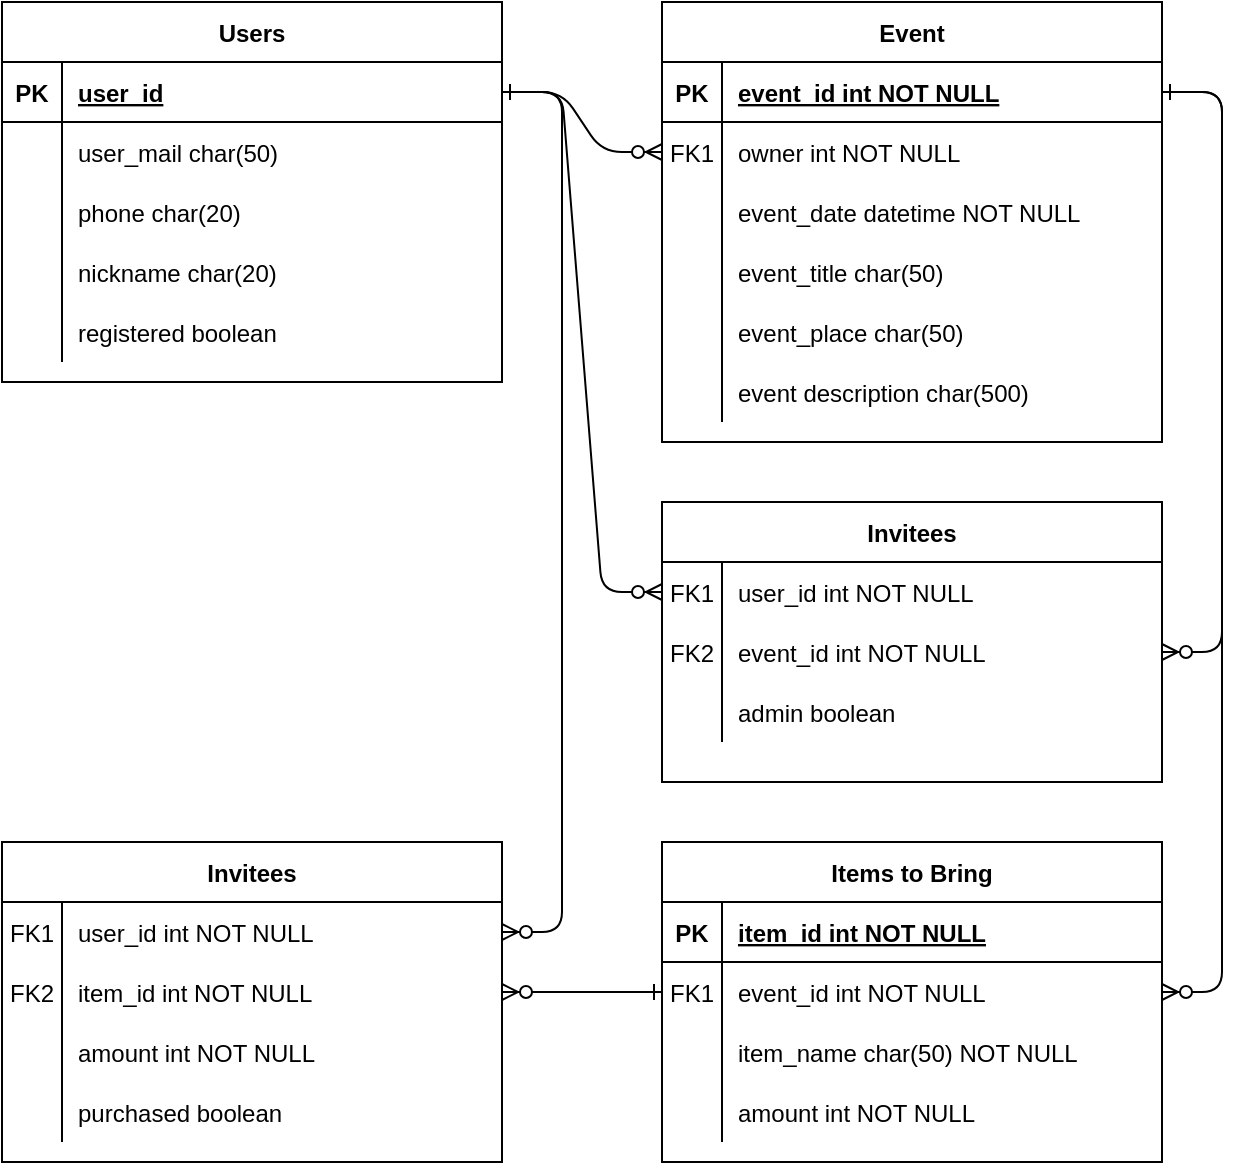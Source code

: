 <mxfile version="14.6.13" type="google" pages="2"><diagram id="R2lEEEUBdFMjLlhIrx00" name="Data Base"><mxGraphModel dx="1488" dy="876" grid="1" gridSize="10" guides="1" tooltips="1" connect="1" arrows="1" fold="1" page="1" pageScale="1" pageWidth="850" pageHeight="1100" math="0" shadow="0" extFonts="Permanent Marker^https://fonts.googleapis.com/css?family=Permanent+Marker"><root><mxCell id="0"/><mxCell id="1" parent="0"/><mxCell id="C-vyLk0tnHw3VtMMgP7b-1" value="" style="edgeStyle=entityRelationEdgeStyle;endArrow=ERzeroToMany;startArrow=ERone;endFill=1;startFill=0;" parent="1" source="C-vyLk0tnHw3VtMMgP7b-24" target="C-vyLk0tnHw3VtMMgP7b-6" edge="1"><mxGeometry width="100" height="100" relative="1" as="geometry"><mxPoint x="340" y="720" as="sourcePoint"/><mxPoint x="440" y="620" as="targetPoint"/></mxGeometry></mxCell><mxCell id="C-vyLk0tnHw3VtMMgP7b-12" value="" style="edgeStyle=entityRelationEdgeStyle;endArrow=ERzeroToMany;startArrow=ERone;endFill=1;startFill=0;entryX=1;entryY=0.5;entryDx=0;entryDy=0;" parent="1" source="C-vyLk0tnHw3VtMMgP7b-3" target="t_RZXhpJkra0wVYx9MXe-86" edge="1"><mxGeometry width="100" height="100" relative="1" as="geometry"><mxPoint x="400" y="180" as="sourcePoint"/><mxPoint x="700" y="675" as="targetPoint"/></mxGeometry></mxCell><mxCell id="C-vyLk0tnHw3VtMMgP7b-2" value="Event" style="shape=table;startSize=30;container=1;collapsible=1;childLayout=tableLayout;fixedRows=1;rowLines=0;fontStyle=1;align=center;resizeLast=1;" parent="1" vertex="1"><mxGeometry x="450" y="120" width="250" height="220" as="geometry"/></mxCell><mxCell id="C-vyLk0tnHw3VtMMgP7b-3" value="" style="shape=partialRectangle;collapsible=0;dropTarget=0;pointerEvents=0;fillColor=none;points=[[0,0.5],[1,0.5]];portConstraint=eastwest;top=0;left=0;right=0;bottom=1;" parent="C-vyLk0tnHw3VtMMgP7b-2" vertex="1"><mxGeometry y="30" width="250" height="30" as="geometry"/></mxCell><mxCell id="C-vyLk0tnHw3VtMMgP7b-4" value="PK" style="shape=partialRectangle;overflow=hidden;connectable=0;fillColor=none;top=0;left=0;bottom=0;right=0;fontStyle=1;" parent="C-vyLk0tnHw3VtMMgP7b-3" vertex="1"><mxGeometry width="30" height="30" as="geometry"/></mxCell><mxCell id="C-vyLk0tnHw3VtMMgP7b-5" value="event_id int NOT NULL " style="shape=partialRectangle;overflow=hidden;connectable=0;fillColor=none;top=0;left=0;bottom=0;right=0;align=left;spacingLeft=6;fontStyle=5;" parent="C-vyLk0tnHw3VtMMgP7b-3" vertex="1"><mxGeometry x="30" width="220" height="30" as="geometry"/></mxCell><mxCell id="C-vyLk0tnHw3VtMMgP7b-6" value="" style="shape=partialRectangle;collapsible=0;dropTarget=0;pointerEvents=0;fillColor=none;points=[[0,0.5],[1,0.5]];portConstraint=eastwest;top=0;left=0;right=0;bottom=0;" parent="C-vyLk0tnHw3VtMMgP7b-2" vertex="1"><mxGeometry y="60" width="250" height="30" as="geometry"/></mxCell><mxCell id="C-vyLk0tnHw3VtMMgP7b-7" value="FK1" style="shape=partialRectangle;overflow=hidden;connectable=0;fillColor=none;top=0;left=0;bottom=0;right=0;" parent="C-vyLk0tnHw3VtMMgP7b-6" vertex="1"><mxGeometry width="30" height="30" as="geometry"/></mxCell><mxCell id="C-vyLk0tnHw3VtMMgP7b-8" value="owner int NOT NULL" style="shape=partialRectangle;overflow=hidden;connectable=0;fillColor=none;top=0;left=0;bottom=0;right=0;align=left;spacingLeft=6;" parent="C-vyLk0tnHw3VtMMgP7b-6" vertex="1"><mxGeometry x="30" width="220" height="30" as="geometry"/></mxCell><mxCell id="C-vyLk0tnHw3VtMMgP7b-9" value="" style="shape=partialRectangle;collapsible=0;dropTarget=0;pointerEvents=0;fillColor=none;points=[[0,0.5],[1,0.5]];portConstraint=eastwest;top=0;left=0;right=0;bottom=0;" parent="C-vyLk0tnHw3VtMMgP7b-2" vertex="1"><mxGeometry y="90" width="250" height="30" as="geometry"/></mxCell><mxCell id="C-vyLk0tnHw3VtMMgP7b-10" value="" style="shape=partialRectangle;overflow=hidden;connectable=0;fillColor=none;top=0;left=0;bottom=0;right=0;" parent="C-vyLk0tnHw3VtMMgP7b-9" vertex="1"><mxGeometry width="30" height="30" as="geometry"/></mxCell><mxCell id="C-vyLk0tnHw3VtMMgP7b-11" value="event_date datetime NOT NULL" style="shape=partialRectangle;overflow=hidden;connectable=0;fillColor=none;top=0;left=0;bottom=0;right=0;align=left;spacingLeft=6;" parent="C-vyLk0tnHw3VtMMgP7b-9" vertex="1"><mxGeometry x="30" width="220" height="30" as="geometry"/></mxCell><mxCell id="t_RZXhpJkra0wVYx9MXe-68" style="shape=partialRectangle;collapsible=0;dropTarget=0;pointerEvents=0;fillColor=none;points=[[0,0.5],[1,0.5]];portConstraint=eastwest;top=0;left=0;right=0;bottom=0;" parent="C-vyLk0tnHw3VtMMgP7b-2" vertex="1"><mxGeometry y="120" width="250" height="30" as="geometry"/></mxCell><mxCell id="t_RZXhpJkra0wVYx9MXe-69" style="shape=partialRectangle;overflow=hidden;connectable=0;fillColor=none;top=0;left=0;bottom=0;right=0;" parent="t_RZXhpJkra0wVYx9MXe-68" vertex="1"><mxGeometry width="30" height="30" as="geometry"/></mxCell><mxCell id="t_RZXhpJkra0wVYx9MXe-70" value="event_title char(50)" style="shape=partialRectangle;overflow=hidden;connectable=0;fillColor=none;top=0;left=0;bottom=0;right=0;align=left;spacingLeft=6;" parent="t_RZXhpJkra0wVYx9MXe-68" vertex="1"><mxGeometry x="30" width="220" height="30" as="geometry"/></mxCell><mxCell id="t_RZXhpJkra0wVYx9MXe-65" style="shape=partialRectangle;collapsible=0;dropTarget=0;pointerEvents=0;fillColor=none;points=[[0,0.5],[1,0.5]];portConstraint=eastwest;top=0;left=0;right=0;bottom=0;" parent="C-vyLk0tnHw3VtMMgP7b-2" vertex="1"><mxGeometry y="150" width="250" height="30" as="geometry"/></mxCell><mxCell id="t_RZXhpJkra0wVYx9MXe-66" style="shape=partialRectangle;overflow=hidden;connectable=0;fillColor=none;top=0;left=0;bottom=0;right=0;" parent="t_RZXhpJkra0wVYx9MXe-65" vertex="1"><mxGeometry width="30" height="30" as="geometry"/></mxCell><mxCell id="t_RZXhpJkra0wVYx9MXe-67" value="event_place char(50)" style="shape=partialRectangle;overflow=hidden;connectable=0;fillColor=none;top=0;left=0;bottom=0;right=0;align=left;spacingLeft=6;" parent="t_RZXhpJkra0wVYx9MXe-65" vertex="1"><mxGeometry x="30" width="220" height="30" as="geometry"/></mxCell><mxCell id="t_RZXhpJkra0wVYx9MXe-62" style="shape=partialRectangle;collapsible=0;dropTarget=0;pointerEvents=0;fillColor=none;points=[[0,0.5],[1,0.5]];portConstraint=eastwest;top=0;left=0;right=0;bottom=0;" parent="C-vyLk0tnHw3VtMMgP7b-2" vertex="1"><mxGeometry y="180" width="250" height="30" as="geometry"/></mxCell><mxCell id="t_RZXhpJkra0wVYx9MXe-63" style="shape=partialRectangle;overflow=hidden;connectable=0;fillColor=none;top=0;left=0;bottom=0;right=0;" parent="t_RZXhpJkra0wVYx9MXe-62" vertex="1"><mxGeometry width="30" height="30" as="geometry"/></mxCell><mxCell id="t_RZXhpJkra0wVYx9MXe-64" value="event description char(500)" style="shape=partialRectangle;overflow=hidden;connectable=0;fillColor=none;top=0;left=0;bottom=0;right=0;align=left;spacingLeft=6;" parent="t_RZXhpJkra0wVYx9MXe-62" vertex="1"><mxGeometry x="30" width="220" height="30" as="geometry"/></mxCell><mxCell id="C-vyLk0tnHw3VtMMgP7b-23" value="Users" style="shape=table;startSize=30;container=1;collapsible=1;childLayout=tableLayout;fixedRows=1;rowLines=0;fontStyle=1;align=center;resizeLast=1;" parent="1" vertex="1"><mxGeometry x="120" y="120" width="250" height="190" as="geometry"/></mxCell><mxCell id="C-vyLk0tnHw3VtMMgP7b-24" value="" style="shape=partialRectangle;collapsible=0;dropTarget=0;pointerEvents=0;fillColor=none;points=[[0,0.5],[1,0.5]];portConstraint=eastwest;top=0;left=0;right=0;bottom=1;" parent="C-vyLk0tnHw3VtMMgP7b-23" vertex="1"><mxGeometry y="30" width="250" height="30" as="geometry"/></mxCell><mxCell id="C-vyLk0tnHw3VtMMgP7b-25" value="PK" style="shape=partialRectangle;overflow=hidden;connectable=0;fillColor=none;top=0;left=0;bottom=0;right=0;fontStyle=1;" parent="C-vyLk0tnHw3VtMMgP7b-24" vertex="1"><mxGeometry width="30" height="30" as="geometry"/></mxCell><mxCell id="C-vyLk0tnHw3VtMMgP7b-26" value="user_id" style="shape=partialRectangle;overflow=hidden;connectable=0;fillColor=none;top=0;left=0;bottom=0;right=0;align=left;spacingLeft=6;fontStyle=5;" parent="C-vyLk0tnHw3VtMMgP7b-24" vertex="1"><mxGeometry x="30" width="220" height="30" as="geometry"/></mxCell><mxCell id="C-vyLk0tnHw3VtMMgP7b-27" value="" style="shape=partialRectangle;collapsible=0;dropTarget=0;pointerEvents=0;fillColor=none;points=[[0,0.5],[1,0.5]];portConstraint=eastwest;top=0;left=0;right=0;bottom=0;" parent="C-vyLk0tnHw3VtMMgP7b-23" vertex="1"><mxGeometry y="60" width="250" height="30" as="geometry"/></mxCell><mxCell id="C-vyLk0tnHw3VtMMgP7b-28" value="" style="shape=partialRectangle;overflow=hidden;connectable=0;fillColor=none;top=0;left=0;bottom=0;right=0;" parent="C-vyLk0tnHw3VtMMgP7b-27" vertex="1"><mxGeometry width="30" height="30" as="geometry"/></mxCell><mxCell id="C-vyLk0tnHw3VtMMgP7b-29" value="user_mail char(50)" style="shape=partialRectangle;overflow=hidden;connectable=0;fillColor=none;top=0;left=0;bottom=0;right=0;align=left;spacingLeft=6;" parent="C-vyLk0tnHw3VtMMgP7b-27" vertex="1"><mxGeometry x="30" width="220" height="30" as="geometry"/></mxCell><mxCell id="t_RZXhpJkra0wVYx9MXe-53" style="shape=partialRectangle;collapsible=0;dropTarget=0;pointerEvents=0;fillColor=none;points=[[0,0.5],[1,0.5]];portConstraint=eastwest;top=0;left=0;right=0;bottom=0;" parent="C-vyLk0tnHw3VtMMgP7b-23" vertex="1"><mxGeometry y="90" width="250" height="30" as="geometry"/></mxCell><mxCell id="t_RZXhpJkra0wVYx9MXe-54" style="shape=partialRectangle;overflow=hidden;connectable=0;fillColor=none;top=0;left=0;bottom=0;right=0;" parent="t_RZXhpJkra0wVYx9MXe-53" vertex="1"><mxGeometry width="30" height="30" as="geometry"/></mxCell><mxCell id="t_RZXhpJkra0wVYx9MXe-55" value="phone char(20)" style="shape=partialRectangle;overflow=hidden;connectable=0;fillColor=none;top=0;left=0;bottom=0;right=0;align=left;spacingLeft=6;" parent="t_RZXhpJkra0wVYx9MXe-53" vertex="1"><mxGeometry x="30" width="220" height="30" as="geometry"/></mxCell><mxCell id="t_RZXhpJkra0wVYx9MXe-50" style="shape=partialRectangle;collapsible=0;dropTarget=0;pointerEvents=0;fillColor=none;points=[[0,0.5],[1,0.5]];portConstraint=eastwest;top=0;left=0;right=0;bottom=0;" parent="C-vyLk0tnHw3VtMMgP7b-23" vertex="1"><mxGeometry y="120" width="250" height="30" as="geometry"/></mxCell><mxCell id="t_RZXhpJkra0wVYx9MXe-51" style="shape=partialRectangle;overflow=hidden;connectable=0;fillColor=none;top=0;left=0;bottom=0;right=0;" parent="t_RZXhpJkra0wVYx9MXe-50" vertex="1"><mxGeometry width="30" height="30" as="geometry"/></mxCell><mxCell id="t_RZXhpJkra0wVYx9MXe-52" value="nickname char(20)" style="shape=partialRectangle;overflow=hidden;connectable=0;fillColor=none;top=0;left=0;bottom=0;right=0;align=left;spacingLeft=6;" parent="t_RZXhpJkra0wVYx9MXe-50" vertex="1"><mxGeometry x="30" width="220" height="30" as="geometry"/></mxCell><mxCell id="t_RZXhpJkra0wVYx9MXe-47" style="shape=partialRectangle;collapsible=0;dropTarget=0;pointerEvents=0;fillColor=none;points=[[0,0.5],[1,0.5]];portConstraint=eastwest;top=0;left=0;right=0;bottom=0;" parent="C-vyLk0tnHw3VtMMgP7b-23" vertex="1"><mxGeometry y="150" width="250" height="30" as="geometry"/></mxCell><mxCell id="t_RZXhpJkra0wVYx9MXe-48" style="shape=partialRectangle;overflow=hidden;connectable=0;fillColor=none;top=0;left=0;bottom=0;right=0;" parent="t_RZXhpJkra0wVYx9MXe-47" vertex="1"><mxGeometry width="30" height="30" as="geometry"/></mxCell><mxCell id="t_RZXhpJkra0wVYx9MXe-49" value="registered boolean" style="shape=partialRectangle;overflow=hidden;connectable=0;fillColor=none;top=0;left=0;bottom=0;right=0;align=left;spacingLeft=6;" parent="t_RZXhpJkra0wVYx9MXe-47" vertex="1"><mxGeometry x="30" width="220" height="30" as="geometry"/></mxCell><mxCell id="t_RZXhpJkra0wVYx9MXe-22" value="" style="edgeStyle=entityRelationEdgeStyle;endArrow=ERzeroToMany;startArrow=ERone;endFill=1;startFill=0;" parent="1" target="t_RZXhpJkra0wVYx9MXe-28" edge="1"><mxGeometry width="100" height="100" relative="1" as="geometry"><mxPoint x="370" y="165" as="sourcePoint"/><mxPoint x="90" y="440" as="targetPoint"/></mxGeometry></mxCell><mxCell id="t_RZXhpJkra0wVYx9MXe-27" value="" style="group" parent="1" vertex="1" connectable="0"><mxGeometry x="450" y="370" width="250" height="140" as="geometry"/></mxCell><mxCell id="t_RZXhpJkra0wVYx9MXe-8" value="Invitees" style="shape=table;startSize=30;container=1;collapsible=1;childLayout=tableLayout;fixedRows=1;rowLines=0;fontStyle=1;align=center;resizeLast=1;" parent="t_RZXhpJkra0wVYx9MXe-27" vertex="1"><mxGeometry width="250" height="140" as="geometry"/></mxCell><mxCell id="t_RZXhpJkra0wVYx9MXe-28" value="" style="shape=partialRectangle;collapsible=0;dropTarget=0;pointerEvents=0;fillColor=none;points=[[0,0.5],[1,0.5]];portConstraint=eastwest;top=0;left=0;right=0;bottom=0;" parent="t_RZXhpJkra0wVYx9MXe-8" vertex="1"><mxGeometry y="30" width="250" height="30" as="geometry"/></mxCell><mxCell id="t_RZXhpJkra0wVYx9MXe-29" value="FK1" style="shape=partialRectangle;overflow=hidden;connectable=0;fillColor=none;top=0;left=0;bottom=0;right=0;" parent="t_RZXhpJkra0wVYx9MXe-28" vertex="1"><mxGeometry width="30" height="30" as="geometry"/></mxCell><mxCell id="t_RZXhpJkra0wVYx9MXe-30" value="user_id int NOT NULL" style="shape=partialRectangle;overflow=hidden;connectable=0;fillColor=none;top=0;left=0;bottom=0;right=0;align=left;spacingLeft=6;" parent="t_RZXhpJkra0wVYx9MXe-28" vertex="1"><mxGeometry x="30" width="220" height="30" as="geometry"/></mxCell><mxCell id="t_RZXhpJkra0wVYx9MXe-40" style="shape=partialRectangle;collapsible=0;dropTarget=0;pointerEvents=0;fillColor=none;points=[[0,0.5],[1,0.5]];portConstraint=eastwest;top=0;left=0;right=0;bottom=0;" parent="t_RZXhpJkra0wVYx9MXe-8" vertex="1"><mxGeometry y="60" width="250" height="30" as="geometry"/></mxCell><mxCell id="t_RZXhpJkra0wVYx9MXe-41" value="FK2" style="shape=partialRectangle;overflow=hidden;connectable=0;fillColor=none;top=0;left=0;bottom=0;right=0;" parent="t_RZXhpJkra0wVYx9MXe-40" vertex="1"><mxGeometry width="30" height="30" as="geometry"/></mxCell><mxCell id="t_RZXhpJkra0wVYx9MXe-42" value="event_id int NOT NULL" style="shape=partialRectangle;overflow=hidden;connectable=0;fillColor=none;top=0;left=0;bottom=0;right=0;align=left;spacingLeft=6;" parent="t_RZXhpJkra0wVYx9MXe-40" vertex="1"><mxGeometry x="30" width="220" height="30" as="geometry"/></mxCell><mxCell id="t_RZXhpJkra0wVYx9MXe-37" style="shape=partialRectangle;collapsible=0;dropTarget=0;pointerEvents=0;fillColor=none;points=[[0,0.5],[1,0.5]];portConstraint=eastwest;top=0;left=0;right=0;bottom=0;" parent="t_RZXhpJkra0wVYx9MXe-8" vertex="1"><mxGeometry y="90" width="250" height="30" as="geometry"/></mxCell><mxCell id="t_RZXhpJkra0wVYx9MXe-38" style="shape=partialRectangle;overflow=hidden;connectable=0;fillColor=none;top=0;left=0;bottom=0;right=0;" parent="t_RZXhpJkra0wVYx9MXe-37" vertex="1"><mxGeometry width="30" height="30" as="geometry"/></mxCell><mxCell id="t_RZXhpJkra0wVYx9MXe-39" value="admin boolean" style="shape=partialRectangle;overflow=hidden;connectable=0;fillColor=none;top=0;left=0;bottom=0;right=0;align=left;spacingLeft=6;" parent="t_RZXhpJkra0wVYx9MXe-37" vertex="1"><mxGeometry x="30" width="220" height="30" as="geometry"/></mxCell><mxCell id="t_RZXhpJkra0wVYx9MXe-43" value="" style="edgeStyle=entityRelationEdgeStyle;endArrow=ERzeroToMany;startArrow=ERone;endFill=1;startFill=0;exitX=1;exitY=0.5;exitDx=0;exitDy=0;entryX=1;entryY=0.5;entryDx=0;entryDy=0;" parent="1" source="C-vyLk0tnHw3VtMMgP7b-3" target="t_RZXhpJkra0wVYx9MXe-40" edge="1"><mxGeometry width="100" height="100" relative="1" as="geometry"><mxPoint x="380" y="175" as="sourcePoint"/><mxPoint x="460" y="205" as="targetPoint"/></mxGeometry></mxCell><mxCell id="t_RZXhpJkra0wVYx9MXe-82" value="Items to Bring" style="shape=table;startSize=30;container=1;collapsible=1;childLayout=tableLayout;fixedRows=1;rowLines=0;fontStyle=1;align=center;resizeLast=1;" parent="1" vertex="1"><mxGeometry x="450" y="540" width="250" height="160" as="geometry"/></mxCell><mxCell id="t_RZXhpJkra0wVYx9MXe-83" value="" style="shape=partialRectangle;collapsible=0;dropTarget=0;pointerEvents=0;fillColor=none;points=[[0,0.5],[1,0.5]];portConstraint=eastwest;top=0;left=0;right=0;bottom=1;" parent="t_RZXhpJkra0wVYx9MXe-82" vertex="1"><mxGeometry y="30" width="250" height="30" as="geometry"/></mxCell><mxCell id="t_RZXhpJkra0wVYx9MXe-84" value="PK" style="shape=partialRectangle;overflow=hidden;connectable=0;fillColor=none;top=0;left=0;bottom=0;right=0;fontStyle=1;" parent="t_RZXhpJkra0wVYx9MXe-83" vertex="1"><mxGeometry width="30" height="30" as="geometry"/></mxCell><mxCell id="t_RZXhpJkra0wVYx9MXe-85" value="item_id int NOT NULL " style="shape=partialRectangle;overflow=hidden;connectable=0;fillColor=none;top=0;left=0;bottom=0;right=0;align=left;spacingLeft=6;fontStyle=5;" parent="t_RZXhpJkra0wVYx9MXe-83" vertex="1"><mxGeometry x="30" width="220" height="30" as="geometry"/></mxCell><mxCell id="t_RZXhpJkra0wVYx9MXe-86" value="" style="shape=partialRectangle;collapsible=0;dropTarget=0;pointerEvents=0;fillColor=none;points=[[0,0.5],[1,0.5]];portConstraint=eastwest;top=0;left=0;right=0;bottom=0;" parent="t_RZXhpJkra0wVYx9MXe-82" vertex="1"><mxGeometry y="60" width="250" height="30" as="geometry"/></mxCell><mxCell id="t_RZXhpJkra0wVYx9MXe-87" value="FK1" style="shape=partialRectangle;overflow=hidden;connectable=0;fillColor=none;top=0;left=0;bottom=0;right=0;" parent="t_RZXhpJkra0wVYx9MXe-86" vertex="1"><mxGeometry width="30" height="30" as="geometry"/></mxCell><mxCell id="t_RZXhpJkra0wVYx9MXe-88" value="event_id int NOT NULL" style="shape=partialRectangle;overflow=hidden;connectable=0;fillColor=none;top=0;left=0;bottom=0;right=0;align=left;spacingLeft=6;" parent="t_RZXhpJkra0wVYx9MXe-86" vertex="1"><mxGeometry x="30" width="220" height="30" as="geometry"/></mxCell><mxCell id="t_RZXhpJkra0wVYx9MXe-89" value="" style="shape=partialRectangle;collapsible=0;dropTarget=0;pointerEvents=0;fillColor=none;points=[[0,0.5],[1,0.5]];portConstraint=eastwest;top=0;left=0;right=0;bottom=0;" parent="t_RZXhpJkra0wVYx9MXe-82" vertex="1"><mxGeometry y="90" width="250" height="30" as="geometry"/></mxCell><mxCell id="t_RZXhpJkra0wVYx9MXe-90" value="" style="shape=partialRectangle;overflow=hidden;connectable=0;fillColor=none;top=0;left=0;bottom=0;right=0;" parent="t_RZXhpJkra0wVYx9MXe-89" vertex="1"><mxGeometry width="30" height="30" as="geometry"/></mxCell><mxCell id="t_RZXhpJkra0wVYx9MXe-91" value="item_name char(50) NOT NULL" style="shape=partialRectangle;overflow=hidden;connectable=0;fillColor=none;top=0;left=0;bottom=0;right=0;align=left;spacingLeft=6;" parent="t_RZXhpJkra0wVYx9MXe-89" vertex="1"><mxGeometry x="30" width="220" height="30" as="geometry"/></mxCell><mxCell id="t_RZXhpJkra0wVYx9MXe-99" style="shape=partialRectangle;collapsible=0;dropTarget=0;pointerEvents=0;fillColor=none;points=[[0,0.5],[1,0.5]];portConstraint=eastwest;top=0;left=0;right=0;bottom=0;" parent="t_RZXhpJkra0wVYx9MXe-82" vertex="1"><mxGeometry y="120" width="250" height="30" as="geometry"/></mxCell><mxCell id="t_RZXhpJkra0wVYx9MXe-100" style="shape=partialRectangle;overflow=hidden;connectable=0;fillColor=none;top=0;left=0;bottom=0;right=0;" parent="t_RZXhpJkra0wVYx9MXe-99" vertex="1"><mxGeometry width="30" height="30" as="geometry"/></mxCell><mxCell id="t_RZXhpJkra0wVYx9MXe-101" value="amount int NOT NULL" style="shape=partialRectangle;overflow=hidden;connectable=0;fillColor=none;top=0;left=0;bottom=0;right=0;align=left;spacingLeft=6;" parent="t_RZXhpJkra0wVYx9MXe-99" vertex="1"><mxGeometry x="30" width="220" height="30" as="geometry"/></mxCell><mxCell id="t_RZXhpJkra0wVYx9MXe-102" value="Invitees" style="shape=table;startSize=30;container=1;collapsible=1;childLayout=tableLayout;fixedRows=1;rowLines=0;fontStyle=1;align=center;resizeLast=1;" parent="1" vertex="1"><mxGeometry x="120" y="540" width="250" height="160" as="geometry"/></mxCell><mxCell id="t_RZXhpJkra0wVYx9MXe-103" value="" style="shape=partialRectangle;collapsible=0;dropTarget=0;pointerEvents=0;fillColor=none;points=[[0,0.5],[1,0.5]];portConstraint=eastwest;top=0;left=0;right=0;bottom=0;" parent="t_RZXhpJkra0wVYx9MXe-102" vertex="1"><mxGeometry y="30" width="250" height="30" as="geometry"/></mxCell><mxCell id="t_RZXhpJkra0wVYx9MXe-104" value="FK1" style="shape=partialRectangle;overflow=hidden;connectable=0;fillColor=none;top=0;left=0;bottom=0;right=0;" parent="t_RZXhpJkra0wVYx9MXe-103" vertex="1"><mxGeometry width="30" height="30" as="geometry"/></mxCell><mxCell id="t_RZXhpJkra0wVYx9MXe-105" value="user_id int NOT NULL" style="shape=partialRectangle;overflow=hidden;connectable=0;fillColor=none;top=0;left=0;bottom=0;right=0;align=left;spacingLeft=6;" parent="t_RZXhpJkra0wVYx9MXe-103" vertex="1"><mxGeometry x="30" width="220" height="30" as="geometry"/></mxCell><mxCell id="t_RZXhpJkra0wVYx9MXe-106" style="shape=partialRectangle;collapsible=0;dropTarget=0;pointerEvents=0;fillColor=none;points=[[0,0.5],[1,0.5]];portConstraint=eastwest;top=0;left=0;right=0;bottom=0;" parent="t_RZXhpJkra0wVYx9MXe-102" vertex="1"><mxGeometry y="60" width="250" height="30" as="geometry"/></mxCell><mxCell id="t_RZXhpJkra0wVYx9MXe-107" value="FK2" style="shape=partialRectangle;overflow=hidden;connectable=0;fillColor=none;top=0;left=0;bottom=0;right=0;" parent="t_RZXhpJkra0wVYx9MXe-106" vertex="1"><mxGeometry width="30" height="30" as="geometry"/></mxCell><mxCell id="t_RZXhpJkra0wVYx9MXe-108" value="item_id int NOT NULL" style="shape=partialRectangle;overflow=hidden;connectable=0;fillColor=none;top=0;left=0;bottom=0;right=0;align=left;spacingLeft=6;" parent="t_RZXhpJkra0wVYx9MXe-106" vertex="1"><mxGeometry x="30" width="220" height="30" as="geometry"/></mxCell><mxCell id="t_RZXhpJkra0wVYx9MXe-109" style="shape=partialRectangle;collapsible=0;dropTarget=0;pointerEvents=0;fillColor=none;points=[[0,0.5],[1,0.5]];portConstraint=eastwest;top=0;left=0;right=0;bottom=0;" parent="t_RZXhpJkra0wVYx9MXe-102" vertex="1"><mxGeometry y="90" width="250" height="30" as="geometry"/></mxCell><mxCell id="t_RZXhpJkra0wVYx9MXe-110" style="shape=partialRectangle;overflow=hidden;connectable=0;fillColor=none;top=0;left=0;bottom=0;right=0;" parent="t_RZXhpJkra0wVYx9MXe-109" vertex="1"><mxGeometry width="30" height="30" as="geometry"/></mxCell><mxCell id="t_RZXhpJkra0wVYx9MXe-111" value="amount int NOT NULL" style="shape=partialRectangle;overflow=hidden;connectable=0;fillColor=none;top=0;left=0;bottom=0;right=0;align=left;spacingLeft=6;" parent="t_RZXhpJkra0wVYx9MXe-109" vertex="1"><mxGeometry x="30" width="220" height="30" as="geometry"/></mxCell><mxCell id="t_RZXhpJkra0wVYx9MXe-112" style="shape=partialRectangle;collapsible=0;dropTarget=0;pointerEvents=0;fillColor=none;points=[[0,0.5],[1,0.5]];portConstraint=eastwest;top=0;left=0;right=0;bottom=0;" parent="t_RZXhpJkra0wVYx9MXe-102" vertex="1"><mxGeometry y="120" width="250" height="30" as="geometry"/></mxCell><mxCell id="t_RZXhpJkra0wVYx9MXe-113" style="shape=partialRectangle;overflow=hidden;connectable=0;fillColor=none;top=0;left=0;bottom=0;right=0;" parent="t_RZXhpJkra0wVYx9MXe-112" vertex="1"><mxGeometry width="30" height="30" as="geometry"/></mxCell><mxCell id="t_RZXhpJkra0wVYx9MXe-114" value="purchased boolean" style="shape=partialRectangle;overflow=hidden;connectable=0;fillColor=none;top=0;left=0;bottom=0;right=0;align=left;spacingLeft=6;" parent="t_RZXhpJkra0wVYx9MXe-112" vertex="1"><mxGeometry x="30" width="220" height="30" as="geometry"/></mxCell><mxCell id="t_RZXhpJkra0wVYx9MXe-115" value="" style="edgeStyle=entityRelationEdgeStyle;endArrow=ERzeroToMany;startArrow=ERone;endFill=1;startFill=0;exitX=1;exitY=0.5;exitDx=0;exitDy=0;entryX=1;entryY=0.5;entryDx=0;entryDy=0;" parent="1" source="C-vyLk0tnHw3VtMMgP7b-24" target="t_RZXhpJkra0wVYx9MXe-103" edge="1"><mxGeometry width="100" height="100" relative="1" as="geometry"><mxPoint x="380" y="175" as="sourcePoint"/><mxPoint x="460" y="475" as="targetPoint"/></mxGeometry></mxCell><mxCell id="t_RZXhpJkra0wVYx9MXe-116" value="" style="edgeStyle=entityRelationEdgeStyle;endArrow=ERzeroToMany;startArrow=ERone;endFill=1;startFill=0;exitX=0;exitY=0.5;exitDx=0;exitDy=0;entryX=1;entryY=0.5;entryDx=0;entryDy=0;" parent="1" source="t_RZXhpJkra0wVYx9MXe-86" target="t_RZXhpJkra0wVYx9MXe-106" edge="1"><mxGeometry width="100" height="100" relative="1" as="geometry"><mxPoint x="380" y="125" as="sourcePoint"/><mxPoint x="380" y="595" as="targetPoint"/></mxGeometry></mxCell></root></mxGraphModel></diagram><diagram id="mCr73amhKZFXQ41jml_T" name="Case Diagram"><mxGraphModel dx="1488" dy="876" grid="1" gridSize="10" guides="1" tooltips="1" connect="1" arrows="1" fold="1" page="1" pageScale="1" pageWidth="827" pageHeight="1169" math="0" shadow="0"><root><mxCell id="NaYDeZTV0h0cRdHzEYUI-0"/><mxCell id="NaYDeZTV0h0cRdHzEYUI-1" parent="NaYDeZTV0h0cRdHzEYUI-0"/><mxCell id="_KV43cUbKXiDz2D-2CHc-3" value="" style="rounded=0;whiteSpace=wrap;html=1;shadow=0;" parent="NaYDeZTV0h0cRdHzEYUI-1" vertex="1"><mxGeometry x="210" y="90" width="530" height="650" as="geometry"/></mxCell><mxCell id="_KV43cUbKXiDz2D-2CHc-20" value="" style="edgeStyle=none;rounded=0;orthogonalLoop=1;jettySize=auto;html=1;entryX=0;entryY=0.5;entryDx=0;entryDy=0;exitX=0.5;exitY=0.5;exitDx=0;exitDy=0;exitPerimeter=0;" parent="NaYDeZTV0h0cRdHzEYUI-1" source="_KV43cUbKXiDz2D-2CHc-0" target="_KV43cUbKXiDz2D-2CHc-5" edge="1"><mxGeometry relative="1" as="geometry"/></mxCell><object label="Event Owner" id="_KV43cUbKXiDz2D-2CHc-0"><mxCell style="shape=umlActor;verticalLabelPosition=bottom;verticalAlign=top;html=1;outlineConnect=0;" parent="NaYDeZTV0h0cRdHzEYUI-1" vertex="1"><mxGeometry x="120" y="195" width="30" height="60" as="geometry"/></mxCell></object><mxCell id="_KV43cUbKXiDz2D-2CHc-25" style="edgeStyle=none;rounded=0;orthogonalLoop=1;jettySize=auto;html=1;exitX=1;exitY=0.5;exitDx=0;exitDy=0;entryX=0;entryY=0.5;entryDx=0;entryDy=0;" parent="NaYDeZTV0h0cRdHzEYUI-1" source="_KV43cUbKXiDz2D-2CHc-5" target="_KV43cUbKXiDz2D-2CHc-24" edge="1"><mxGeometry relative="1" as="geometry"/></mxCell><mxCell id="_KV43cUbKXiDz2D-2CHc-26" style="edgeStyle=none;rounded=0;orthogonalLoop=1;jettySize=auto;html=1;exitX=1;exitY=0.5;exitDx=0;exitDy=0;entryX=0;entryY=0.5;entryDx=0;entryDy=0;" parent="NaYDeZTV0h0cRdHzEYUI-1" source="_KV43cUbKXiDz2D-2CHc-5" target="_KV43cUbKXiDz2D-2CHc-22" edge="1"><mxGeometry relative="1" as="geometry"/></mxCell><mxCell id="_KV43cUbKXiDz2D-2CHc-27" style="edgeStyle=none;rounded=0;orthogonalLoop=1;jettySize=auto;html=1;exitX=1;exitY=0.5;exitDx=0;exitDy=0;entryX=0;entryY=0.5;entryDx=0;entryDy=0;" parent="NaYDeZTV0h0cRdHzEYUI-1" source="_KV43cUbKXiDz2D-2CHc-5" target="_KV43cUbKXiDz2D-2CHc-7" edge="1"><mxGeometry relative="1" as="geometry"/></mxCell><mxCell id="_KV43cUbKXiDz2D-2CHc-5" value="Register/&lt;br&gt;Sign in" style="ellipse;whiteSpace=wrap;html=1;" parent="NaYDeZTV0h0cRdHzEYUI-1" vertex="1"><mxGeometry x="250" y="200" width="90" height="50" as="geometry"/></mxCell><mxCell id="_KV43cUbKXiDz2D-2CHc-28" style="edgeStyle=none;rounded=0;orthogonalLoop=1;jettySize=auto;html=1;exitX=1;exitY=0.5;exitDx=0;exitDy=0;entryX=0.013;entryY=0.644;entryDx=0;entryDy=0;entryPerimeter=0;" parent="NaYDeZTV0h0cRdHzEYUI-1" source="_KV43cUbKXiDz2D-2CHc-7" target="_KV43cUbKXiDz2D-2CHc-10" edge="1"><mxGeometry relative="1" as="geometry"/></mxCell><mxCell id="_KV43cUbKXiDz2D-2CHc-29" style="edgeStyle=none;rounded=0;orthogonalLoop=1;jettySize=auto;html=1;exitX=1;exitY=0.5;exitDx=0;exitDy=0;entryX=0;entryY=0.5;entryDx=0;entryDy=0;" parent="NaYDeZTV0h0cRdHzEYUI-1" source="_KV43cUbKXiDz2D-2CHc-7" target="_KV43cUbKXiDz2D-2CHc-12" edge="1"><mxGeometry relative="1" as="geometry"/></mxCell><mxCell id="_KV43cUbKXiDz2D-2CHc-7" value="Create event" style="ellipse;whiteSpace=wrap;html=1;" parent="NaYDeZTV0h0cRdHzEYUI-1" vertex="1"><mxGeometry x="380" y="160" width="90" height="50" as="geometry"/></mxCell><mxCell id="_KV43cUbKXiDz2D-2CHc-16" style="edgeStyle=none;rounded=0;orthogonalLoop=1;jettySize=auto;html=1;exitX=1;exitY=0.5;exitDx=0;exitDy=0;entryX=0;entryY=0.5;entryDx=0;entryDy=0;" parent="NaYDeZTV0h0cRdHzEYUI-1" source="_KV43cUbKXiDz2D-2CHc-10" target="_KV43cUbKXiDz2D-2CHc-15" edge="1"><mxGeometry relative="1" as="geometry"/></mxCell><mxCell id="_KV43cUbKXiDz2D-2CHc-10" value="Set event details" style="ellipse;whiteSpace=wrap;html=1;" parent="NaYDeZTV0h0cRdHzEYUI-1" vertex="1"><mxGeometry x="490" y="130" width="90" height="50" as="geometry"/></mxCell><mxCell id="_KV43cUbKXiDz2D-2CHc-12" value="Create items list" style="ellipse;whiteSpace=wrap;html=1;" parent="NaYDeZTV0h0cRdHzEYUI-1" vertex="1"><mxGeometry x="490" y="190" width="90" height="50" as="geometry"/></mxCell><mxCell id="_KV43cUbKXiDz2D-2CHc-15" value="Invite participants" style="ellipse;whiteSpace=wrap;html=1;" parent="NaYDeZTV0h0cRdHzEYUI-1" vertex="1"><mxGeometry x="600" y="130" width="90" height="50" as="geometry"/></mxCell><mxCell id="_KV43cUbKXiDz2D-2CHc-31" style="edgeStyle=none;rounded=0;orthogonalLoop=1;jettySize=auto;html=1;exitX=0.5;exitY=0.5;exitDx=0;exitDy=0;exitPerimeter=0;entryX=0;entryY=0.5;entryDx=0;entryDy=0;" parent="NaYDeZTV0h0cRdHzEYUI-1" source="_KV43cUbKXiDz2D-2CHc-17" target="_KV43cUbKXiDz2D-2CHc-30" edge="1"><mxGeometry relative="1" as="geometry"/></mxCell><mxCell id="_KV43cUbKXiDz2D-2CHc-17" value="Invited&lt;br&gt;participant" style="shape=umlActor;verticalLabelPosition=bottom;verticalAlign=top;html=1;outlineConnect=0;" parent="NaYDeZTV0h0cRdHzEYUI-1" vertex="1"><mxGeometry x="120" y="475" width="30" height="60" as="geometry"/></mxCell><mxCell id="_KV43cUbKXiDz2D-2CHc-22" value="Delete/Archive event" style="ellipse;whiteSpace=wrap;html=1;" parent="NaYDeZTV0h0cRdHzEYUI-1" vertex="1"><mxGeometry x="380" y="240" width="90" height="50" as="geometry"/></mxCell><mxCell id="_KV43cUbKXiDz2D-2CHc-24" value="Edit event" style="ellipse;whiteSpace=wrap;html=1;" parent="NaYDeZTV0h0cRdHzEYUI-1" vertex="1"><mxGeometry x="380" y="320" width="90" height="50" as="geometry"/></mxCell><mxCell id="_KV43cUbKXiDz2D-2CHc-33" style="edgeStyle=none;rounded=0;orthogonalLoop=1;jettySize=auto;html=1;exitX=1;exitY=0.5;exitDx=0;exitDy=0;entryX=0;entryY=0.5;entryDx=0;entryDy=0;" parent="NaYDeZTV0h0cRdHzEYUI-1" source="_KV43cUbKXiDz2D-2CHc-30" target="_KV43cUbKXiDz2D-2CHc-32" edge="1"><mxGeometry relative="1" as="geometry"/></mxCell><mxCell id="_KV43cUbKXiDz2D-2CHc-36" style="edgeStyle=none;rounded=0;orthogonalLoop=1;jettySize=auto;html=1;exitX=1;exitY=0.5;exitDx=0;exitDy=0;entryX=0;entryY=0.5;entryDx=0;entryDy=0;" parent="NaYDeZTV0h0cRdHzEYUI-1" source="_KV43cUbKXiDz2D-2CHc-30" target="_KV43cUbKXiDz2D-2CHc-34" edge="1"><mxGeometry relative="1" as="geometry"/></mxCell><mxCell id="_KV43cUbKXiDz2D-2CHc-39" style="edgeStyle=none;rounded=0;orthogonalLoop=1;jettySize=auto;html=1;exitX=1;exitY=0.5;exitDx=0;exitDy=0;entryX=0;entryY=0.5;entryDx=0;entryDy=0;" parent="NaYDeZTV0h0cRdHzEYUI-1" source="_KV43cUbKXiDz2D-2CHc-30" target="_KV43cUbKXiDz2D-2CHc-38" edge="1"><mxGeometry relative="1" as="geometry"/></mxCell><mxCell id="_KV43cUbKXiDz2D-2CHc-43" style="edgeStyle=none;rounded=0;orthogonalLoop=1;jettySize=auto;html=1;exitX=1;exitY=0.5;exitDx=0;exitDy=0;entryX=0;entryY=0.5;entryDx=0;entryDy=0;" parent="NaYDeZTV0h0cRdHzEYUI-1" source="_KV43cUbKXiDz2D-2CHc-30" target="_KV43cUbKXiDz2D-2CHc-42" edge="1"><mxGeometry relative="1" as="geometry"/></mxCell><mxCell id="_KV43cUbKXiDz2D-2CHc-30" value="Enter Event" style="ellipse;whiteSpace=wrap;html=1;" parent="NaYDeZTV0h0cRdHzEYUI-1" vertex="1"><mxGeometry x="250" y="480" width="90" height="50" as="geometry"/></mxCell><mxCell id="_KV43cUbKXiDz2D-2CHc-35" value="" style="edgeStyle=none;rounded=0;orthogonalLoop=1;jettySize=auto;html=1;" parent="NaYDeZTV0h0cRdHzEYUI-1" source="_KV43cUbKXiDz2D-2CHc-32" target="_KV43cUbKXiDz2D-2CHc-34" edge="1"><mxGeometry relative="1" as="geometry"/></mxCell><mxCell id="_KV43cUbKXiDz2D-2CHc-32" value="Choose items&lt;br&gt;to bring" style="ellipse;whiteSpace=wrap;html=1;" parent="NaYDeZTV0h0cRdHzEYUI-1" vertex="1"><mxGeometry x="390" y="400" width="110" height="50" as="geometry"/></mxCell><mxCell id="_KV43cUbKXiDz2D-2CHc-34" value="Mark item as bought/completed" style="ellipse;whiteSpace=wrap;html=1;" parent="NaYDeZTV0h0cRdHzEYUI-1" vertex="1"><mxGeometry x="390" y="480" width="110" height="50" as="geometry"/></mxCell><mxCell id="_KV43cUbKXiDz2D-2CHc-38" value="Delete chosen items/return to&lt;br&gt;main list" style="ellipse;whiteSpace=wrap;html=1;" parent="NaYDeZTV0h0cRdHzEYUI-1" vertex="1"><mxGeometry x="390" y="560" width="110" height="50" as="geometry"/></mxCell><mxCell id="_KV43cUbKXiDz2D-2CHc-42" value="Register to edit&lt;br&gt;&amp;nbsp;in the future" style="ellipse;whiteSpace=wrap;html=1;" parent="NaYDeZTV0h0cRdHzEYUI-1" vertex="1"><mxGeometry x="390" y="640" width="110" height="50" as="geometry"/></mxCell></root></mxGraphModel></diagram></mxfile>